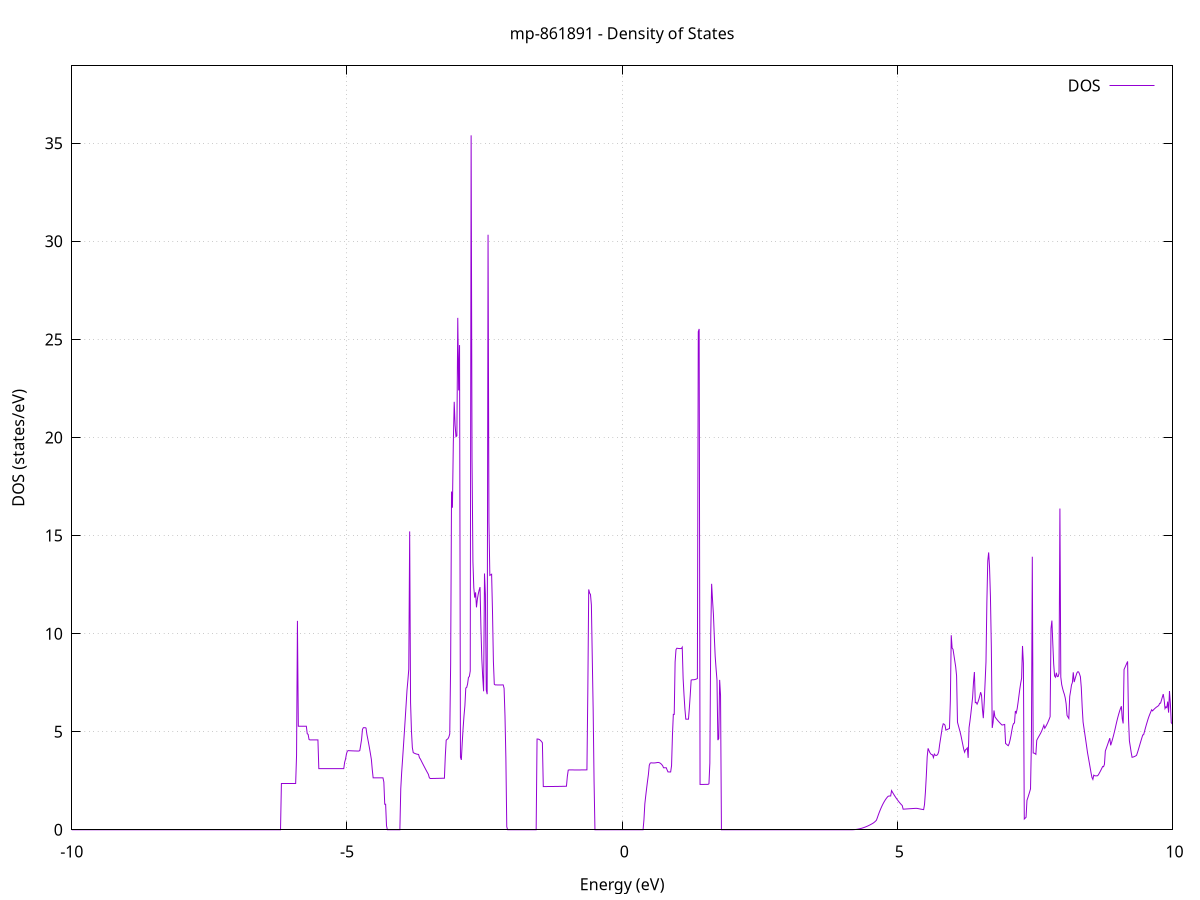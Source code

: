 set title 'mp-861891 - Density of States'
set xlabel 'Energy (eV)'
set ylabel 'DOS (states/eV)'
set grid
set xrange [-10:10]
set yrange [0:38.947]
set xzeroaxis lt -1
set terminal png size 800,600
set output 'mp-861891_dos_gnuplot.png'
plot '-' using 1:2 with lines title 'DOS'
-17.973900 0.000000
-17.957800 0.000000
-17.941600 0.000000
-17.925400 0.000000
-17.909200 0.000000
-17.893000 0.000000
-17.876800 0.000000
-17.860700 0.000000
-17.844500 0.000000
-17.828300 0.000000
-17.812100 0.000000
-17.795900 0.000000
-17.779700 0.000000
-17.763500 0.000000
-17.747400 0.000000
-17.731200 0.000000
-17.715000 0.000000
-17.698800 0.000000
-17.682600 0.000000
-17.666400 0.000000
-17.650200 0.000000
-17.634100 0.000000
-17.617900 0.000000
-17.601700 0.000000
-17.585500 0.000000
-17.569300 0.000000
-17.553100 0.000000
-17.537000 0.000000
-17.520800 0.000000
-17.504600 0.000000
-17.488400 0.000000
-17.472200 0.000000
-17.456000 0.000000
-17.439800 0.000000
-17.423700 0.000000
-17.407500 0.000000
-17.391300 0.000000
-17.375100 0.000000
-17.358900 0.000000
-17.342700 0.000000
-17.326500 0.000000
-17.310400 0.000000
-17.294200 0.000000
-17.278000 0.000000
-17.261800 0.000000
-17.245600 0.000000
-17.229400 0.000000
-17.213300 0.000000
-17.197100 0.000000
-17.180900 0.000000
-17.164700 0.000000
-17.148500 0.000000
-17.132300 0.000000
-17.116100 0.000000
-17.100000 0.000000
-17.083800 0.000000
-17.067600 0.000000
-17.051400 0.000000
-17.035200 0.000000
-17.019000 0.000000
-17.002800 0.000000
-16.986700 0.000000
-16.970500 0.000000
-16.954300 0.000000
-16.938100 0.000000
-16.921900 0.000000
-16.905700 0.000000
-16.889600 0.000000
-16.873400 0.000000
-16.857200 0.000000
-16.841000 0.000000
-16.824800 0.000000
-16.808600 0.000000
-16.792400 0.000000
-16.776300 0.000000
-16.760100 0.000000
-16.743900 0.000000
-16.727700 0.000000
-16.711500 0.000000
-16.695300 0.000000
-16.679200 0.000000
-16.663000 0.000000
-16.646800 0.000000
-16.630600 0.000000
-16.614400 0.000000
-16.598200 0.000000
-16.582000 0.000000
-16.565900 0.000000
-16.549700 0.000000
-16.533500 0.000000
-16.517300 0.000000
-16.501100 0.004200
-16.484900 0.597600
-16.468700 3.311900
-16.452600 3.933800
-16.436400 5.769100
-16.420200 7.607500
-16.404000 7.886800
-16.387800 7.887100
-16.371600 7.887300
-16.355500 7.884900
-16.339300 7.495500
-16.323100 5.729700
-16.306900 5.389600
-16.290700 4.063400
-16.274500 3.027200
-16.258300 2.885900
-16.242200 2.886000
-16.226000 2.886000
-16.209800 2.886000
-16.193600 2.886000
-16.177400 2.886000
-16.161200 2.886100
-16.145000 2.886100
-16.128900 2.886100
-16.112700 2.886100
-16.096500 2.886200
-16.080300 2.886200
-16.064100 2.886200
-16.047900 2.886200
-16.031800 2.886200
-16.015600 2.886300
-15.999400 2.886300
-15.983200 2.886300
-15.967000 2.886300
-15.950800 2.881600
-15.934600 2.805500
-15.918500 2.673900
-15.902300 2.638500
-15.886100 2.515000
-15.869900 2.495300
-15.853700 2.495300
-15.837500 2.495400
-15.821300 2.495400
-15.805200 2.495500
-15.789000 2.495500
-15.772800 2.495500
-15.756600 2.495600
-15.740400 2.495600
-15.724200 2.495700
-15.708100 2.495700
-15.691900 2.495700
-15.675700 2.495800
-15.659500 2.495800
-15.643300 2.495900
-15.627100 2.495900
-15.610900 2.496000
-15.594800 2.496000
-15.578600 2.496000
-15.562400 2.496100
-15.546200 2.496100
-15.530000 2.496200
-15.513800 2.496200
-15.497600 2.496300
-15.481500 2.496300
-15.465300 48.911100
-15.449100 45.718700
-15.432900 16.616600
-15.416700 16.616600
-15.400500 16.616600
-15.384400 6.981600
-15.368200 6.981600
-15.352000 6.981600
-15.335800 6.981600
-15.319600 6.981700
-15.303400 6.981700
-15.287200 6.981700
-15.271100 6.981700
-15.254900 6.981700
-15.238700 6.981700
-15.222500 8.073800
-15.206300 8.073800
-15.190100 8.073800
-15.173900 8.073800
-15.157800 8.073800
-15.141600 8.073800
-15.125400 8.073900
-15.109200 8.073900
-15.093000 8.073900
-15.076800 0.000000
-15.060700 0.000000
-15.044500 0.000000
-15.028300 0.000000
-15.012100 0.000000
-14.995900 0.000000
-14.979700 0.000000
-14.963500 0.000000
-14.947400 0.000000
-14.931200 0.000000
-14.915000 0.000000
-14.898800 0.000000
-14.882600 0.000000
-14.866400 0.000000
-14.850300 0.000000
-14.834100 0.000000
-14.817900 0.000000
-14.801700 0.000000
-14.785500 0.000000
-14.769300 0.000000
-14.753100 0.000000
-14.737000 0.000000
-14.720800 0.000000
-14.704600 0.000000
-14.688400 0.000000
-14.672200 0.000000
-14.656000 0.000000
-14.639800 0.000000
-14.623700 0.000000
-14.607500 0.000000
-14.591300 0.000000
-14.575100 0.000000
-14.558900 0.000000
-14.542700 0.000000
-14.526600 0.000000
-14.510400 0.000000
-14.494200 0.000000
-14.478000 0.000000
-14.461800 0.000000
-14.445600 0.000000
-14.429400 0.000000
-14.413300 0.000000
-14.397100 0.000000
-14.380900 0.000000
-14.364700 0.000000
-14.348500 0.000000
-14.332300 0.000000
-14.316100 0.000000
-14.300000 0.000000
-14.283800 0.000000
-14.267600 0.000000
-14.251400 0.000000
-14.235200 0.000000
-14.219000 0.000000
-14.202900 0.000000
-14.186700 0.000000
-14.170500 0.000000
-14.154300 0.000000
-14.138100 0.000000
-14.121900 0.000000
-14.105700 0.000000
-14.089600 0.000000
-14.073400 0.000000
-14.057200 0.000000
-14.041000 0.000000
-14.024800 0.000000
-14.008600 0.000000
-13.992400 0.000000
-13.976300 0.000000
-13.960100 0.000000
-13.943900 0.000000
-13.927700 0.000000
-13.911500 0.000000
-13.895300 0.000000
-13.879200 0.000000
-13.863000 0.000000
-13.846800 0.000000
-13.830600 0.000000
-13.814400 0.000000
-13.798200 0.000000
-13.782000 0.000000
-13.765900 0.000000
-13.749700 0.000000
-13.733500 0.000000
-13.717300 0.000000
-13.701100 0.000000
-13.684900 0.000000
-13.668700 0.000000
-13.652600 0.000000
-13.636400 0.000000
-13.620200 0.000000
-13.604000 0.000000
-13.587800 0.000000
-13.571600 0.000000
-13.555500 0.000000
-13.539300 0.000000
-13.523100 0.000000
-13.506900 0.000000
-13.490700 0.000000
-13.474500 0.000000
-13.458300 0.000000
-13.442200 0.000000
-13.426000 0.000000
-13.409800 0.000000
-13.393600 0.000000
-13.377400 0.000000
-13.361200 0.000000
-13.345000 0.000000
-13.328900 3.983600
-13.312700 1.060100
-13.296500 25.527900
-13.280300 3.268500
-13.264100 2.071200
-13.247900 2.071200
-13.231800 2.071100
-13.215600 2.071100
-13.199400 2.071000
-13.183200 2.071000
-13.167000 2.071000
-13.150800 2.070900
-13.134600 2.070900
-13.118500 2.070800
-13.102300 2.070800
-13.086100 2.070800
-13.069900 2.070700
-13.053700 2.070700
-13.037500 2.070700
-13.021400 2.070600
-13.005200 2.070600
-12.989000 2.070500
-12.972800 2.070500
-12.956600 2.070500
-12.940400 2.070400
-12.924200 2.070400
-12.908100 2.070300
-12.891900 2.070300
-12.875700 2.070300
-12.859500 2.070200
-12.843300 2.070200
-12.827100 2.070200
-12.810900 2.070100
-12.794800 2.084200
-12.778600 2.148100
-12.762400 2.237600
-12.746200 2.237500
-12.730000 2.330700
-12.713800 2.407800
-12.697700 2.424600
-12.681500 2.424500
-12.665300 2.424500
-12.649100 2.424500
-12.632900 2.424400
-12.616700 2.424400
-12.600500 2.424300
-12.584400 2.424300
-12.568200 2.424200
-12.552000 2.424200
-12.535800 2.424100
-12.519600 2.424100
-12.503400 2.424000
-12.487200 2.424000
-12.471100 2.423900
-12.454900 2.423900
-12.438700 2.423900
-12.422500 2.423800
-12.406300 2.423800
-12.390100 2.423700
-12.374000 2.423700
-12.357800 2.423600
-12.341600 2.480200
-12.325400 2.787300
-12.309200 3.829200
-12.293000 4.770400
-12.276800 4.769700
-12.260700 5.297000
-12.244500 6.577700
-12.228300 6.946500
-12.212100 7.061700
-12.195900 7.060600
-12.179700 6.912700
-12.163500 6.403200
-12.147400 4.737400
-12.131200 3.489200
-12.115000 3.488500
-12.098800 2.822700
-12.082600 0.839500
-12.066400 0.254400
-12.050300 0.008600
-12.034100 0.000000
-12.017900 0.000000
-12.001700 0.000000
-11.985500 0.000000
-11.969300 0.000000
-11.953100 0.000000
-11.937000 0.000000
-11.920800 0.000000
-11.904600 0.000000
-11.888400 0.000000
-11.872200 0.000000
-11.856000 0.000000
-11.839800 0.000000
-11.823700 0.000000
-11.807500 0.000000
-11.791300 0.000000
-11.775100 0.000000
-11.758900 0.000000
-11.742700 0.000000
-11.726600 0.000000
-11.710400 0.000000
-11.694200 0.000000
-11.678000 0.000000
-11.661800 0.000000
-11.645600 0.000000
-11.629400 0.000000
-11.613300 0.000000
-11.597100 0.000000
-11.580900 0.000000
-11.564700 0.000000
-11.548500 0.000000
-11.532300 0.000000
-11.516100 0.000000
-11.500000 0.000000
-11.483800 0.000000
-11.467600 0.000000
-11.451400 0.000000
-11.435200 0.000000
-11.419000 0.000000
-11.402900 0.000000
-11.386700 0.000000
-11.370500 0.000000
-11.354300 0.000000
-11.338100 0.000000
-11.321900 0.000000
-11.305700 0.000000
-11.289600 0.000000
-11.273400 0.000000
-11.257200 0.000000
-11.241000 0.000000
-11.224800 0.000000
-11.208600 0.000000
-11.192500 0.000000
-11.176300 0.000000
-11.160100 0.000000
-11.143900 0.000000
-11.127700 0.000000
-11.111500 0.000000
-11.095300 0.000000
-11.079200 0.000000
-11.063000 0.000000
-11.046800 0.000000
-11.030600 0.000000
-11.014400 0.000000
-10.998200 0.000000
-10.982000 0.000000
-10.965900 0.000000
-10.949700 0.000000
-10.933500 0.000000
-10.917300 0.000000
-10.901100 0.000000
-10.884900 0.000000
-10.868800 0.000000
-10.852600 0.000000
-10.836400 0.000000
-10.820200 0.000000
-10.804000 0.000000
-10.787800 0.000000
-10.771600 0.000000
-10.755500 0.000000
-10.739300 0.000000
-10.723100 0.000000
-10.706900 0.000000
-10.690700 0.000000
-10.674500 0.000000
-10.658300 0.000000
-10.642200 0.000000
-10.626000 0.000000
-10.609800 0.000000
-10.593600 0.000000
-10.577400 0.000000
-10.561200 0.000000
-10.545100 0.000000
-10.528900 0.000000
-10.512700 0.000000
-10.496500 0.000000
-10.480300 0.000000
-10.464100 0.000000
-10.447900 0.000000
-10.431800 0.000000
-10.415600 0.000000
-10.399400 0.000000
-10.383200 0.000000
-10.367000 0.000000
-10.350800 0.000000
-10.334600 0.000000
-10.318500 0.000000
-10.302300 0.000000
-10.286100 0.000000
-10.269900 0.000000
-10.253700 0.000000
-10.237500 0.000000
-10.221400 0.000000
-10.205200 0.000000
-10.189000 0.000000
-10.172800 0.000000
-10.156600 0.000000
-10.140400 0.000000
-10.124200 0.000000
-10.108100 0.000000
-10.091900 0.000000
-10.075700 0.000000
-10.059500 0.000000
-10.043300 0.000000
-10.027100 0.000000
-10.010900 0.000000
-9.994800 0.000000
-9.978600 0.000000
-9.962400 0.000000
-9.946200 0.000000
-9.930000 0.000000
-9.913800 0.000000
-9.897700 0.000000
-9.881500 0.000000
-9.865300 0.000000
-9.849100 0.000000
-9.832900 0.000000
-9.816700 0.000000
-9.800500 0.000000
-9.784400 0.000000
-9.768200 0.000000
-9.752000 0.000000
-9.735800 0.000000
-9.719600 0.000000
-9.703400 0.000000
-9.687200 0.000000
-9.671100 0.000000
-9.654900 0.000000
-9.638700 0.000000
-9.622500 0.000000
-9.606300 0.000000
-9.590100 0.000000
-9.574000 0.000000
-9.557800 0.000000
-9.541600 0.000000
-9.525400 0.000000
-9.509200 0.000000
-9.493000 0.000000
-9.476800 0.000000
-9.460700 0.000000
-9.444500 0.000000
-9.428300 0.000000
-9.412100 0.000000
-9.395900 0.000000
-9.379700 0.000000
-9.363600 0.000000
-9.347400 0.000000
-9.331200 0.000000
-9.315000 0.000000
-9.298800 0.000000
-9.282600 0.000000
-9.266400 0.000000
-9.250300 0.000000
-9.234100 0.000000
-9.217900 0.000000
-9.201700 0.000000
-9.185500 0.000000
-9.169300 0.000000
-9.153100 0.000000
-9.137000 0.000000
-9.120800 0.000000
-9.104600 0.000000
-9.088400 0.000000
-9.072200 0.000000
-9.056000 0.000000
-9.039900 0.000000
-9.023700 0.000000
-9.007500 0.000000
-8.991300 0.000000
-8.975100 0.000000
-8.958900 0.000000
-8.942700 0.000000
-8.926600 0.000000
-8.910400 0.000000
-8.894200 0.000000
-8.878000 0.000000
-8.861800 0.000000
-8.845600 0.000000
-8.829400 0.000000
-8.813300 0.000000
-8.797100 0.000000
-8.780900 0.000000
-8.764700 0.000000
-8.748500 0.000000
-8.732300 0.000000
-8.716200 0.000000
-8.700000 0.000000
-8.683800 0.000000
-8.667600 0.000000
-8.651400 0.000000
-8.635200 0.000000
-8.619000 0.000000
-8.602900 0.000000
-8.586700 0.000000
-8.570500 0.000000
-8.554300 0.000000
-8.538100 0.000000
-8.521900 0.000000
-8.505700 0.000000
-8.489600 0.000000
-8.473400 0.000000
-8.457200 0.000000
-8.441000 0.000000
-8.424800 0.000000
-8.408600 0.000000
-8.392500 0.000000
-8.376300 0.000000
-8.360100 0.000000
-8.343900 0.000000
-8.327700 0.000000
-8.311500 0.000000
-8.295300 0.000000
-8.279200 0.000000
-8.263000 0.000000
-8.246800 0.000000
-8.230600 0.000000
-8.214400 0.000000
-8.198200 0.000000
-8.182000 0.000000
-8.165900 0.000000
-8.149700 0.000000
-8.133500 0.000000
-8.117300 0.000000
-8.101100 0.000000
-8.084900 0.000000
-8.068800 0.000000
-8.052600 0.000000
-8.036400 0.000000
-8.020200 0.000000
-8.004000 0.000000
-7.987800 0.000000
-7.971600 0.000000
-7.955500 0.000000
-7.939300 0.000000
-7.923100 0.000000
-7.906900 0.000000
-7.890700 0.000000
-7.874500 0.000000
-7.858400 0.000000
-7.842200 0.000000
-7.826000 0.000000
-7.809800 0.000000
-7.793600 0.000000
-7.777400 0.000000
-7.761200 0.000000
-7.745100 0.000000
-7.728900 0.000000
-7.712700 0.000000
-7.696500 0.000000
-7.680300 0.000000
-7.664100 0.000000
-7.647900 0.000000
-7.631800 0.000000
-7.615600 0.000000
-7.599400 0.000000
-7.583200 0.000000
-7.567000 0.000000
-7.550800 0.000000
-7.534700 0.000000
-7.518500 0.000000
-7.502300 0.000000
-7.486100 0.000000
-7.469900 0.000000
-7.453700 0.000000
-7.437500 0.000000
-7.421400 0.000000
-7.405200 0.000000
-7.389000 0.000000
-7.372800 0.000000
-7.356600 0.000000
-7.340400 0.000000
-7.324200 0.000000
-7.308100 0.000000
-7.291900 0.000000
-7.275700 0.000000
-7.259500 0.000000
-7.243300 0.000000
-7.227100 0.000000
-7.211000 0.000000
-7.194800 0.000000
-7.178600 0.000000
-7.162400 0.000000
-7.146200 0.000000
-7.130000 0.000000
-7.113800 0.000000
-7.097700 0.000000
-7.081500 0.000000
-7.065300 0.000000
-7.049100 0.000000
-7.032900 0.000000
-7.016700 0.000000
-7.000500 0.000000
-6.984400 0.000000
-6.968200 0.000000
-6.952000 0.000000
-6.935800 0.000000
-6.919600 0.000000
-6.903400 0.000000
-6.887300 0.000000
-6.871100 0.000000
-6.854900 0.000000
-6.838700 0.000000
-6.822500 0.000000
-6.806300 0.000000
-6.790100 0.000000
-6.774000 0.000000
-6.757800 0.000000
-6.741600 0.000000
-6.725400 0.000000
-6.709200 0.000000
-6.693000 0.000000
-6.676800 0.000000
-6.660700 0.000000
-6.644500 0.000000
-6.628300 0.000000
-6.612100 0.000000
-6.595900 0.000000
-6.579700 0.000000
-6.563600 0.000000
-6.547400 0.000000
-6.531200 0.000000
-6.515000 0.000000
-6.498800 0.000000
-6.482600 0.000000
-6.466400 0.000000
-6.450300 0.000000
-6.434100 0.000000
-6.417900 0.000000
-6.401700 0.000000
-6.385500 0.000000
-6.369300 0.000000
-6.353100 0.000000
-6.337000 0.000000
-6.320800 0.000000
-6.304600 0.000000
-6.288400 0.000000
-6.272200 0.000000
-6.256000 0.000000
-6.239900 0.000000
-6.223700 0.000000
-6.207500 0.000000
-6.191300 2.359300
-6.175100 2.359200
-6.158900 2.359200
-6.142700 2.359100
-6.126600 2.359100
-6.110400 2.359100
-6.094200 2.359000
-6.078000 2.359000
-6.061800 2.358900
-6.045600 2.358900
-6.029500 2.358900
-6.013300 2.358800
-5.997100 2.358800
-5.980900 2.358800
-5.964700 2.358700
-5.948500 2.358700
-5.932300 2.358700
-5.916200 3.791100
-5.900000 10.651400
-5.883800 5.277600
-5.867600 5.277500
-5.851400 5.277500
-5.835200 5.277400
-5.819000 5.277400
-5.802900 5.277400
-5.786700 5.277400
-5.770500 5.277300
-5.754300 5.277300
-5.738100 5.277300
-5.721900 4.896700
-5.705800 4.867100
-5.689600 4.606400
-5.673400 4.580600
-5.657200 4.580600
-5.641000 4.580600
-5.624800 4.580600
-5.608600 4.580700
-5.592500 4.580700
-5.576300 4.580700
-5.560100 4.580700
-5.543900 4.580800
-5.527700 4.580800
-5.511500 3.117800
-5.495300 3.117800
-5.479200 3.117800
-5.463000 3.117700
-5.446800 3.117700
-5.430600 3.117600
-5.414400 3.117600
-5.398200 3.117600
-5.382100 3.117500
-5.365900 3.117500
-5.349700 3.117500
-5.333500 3.117400
-5.317300 3.117400
-5.301100 3.117400
-5.284900 3.117400
-5.268800 3.117300
-5.252600 3.117300
-5.236400 3.117300
-5.220200 3.117300
-5.204000 3.117200
-5.187800 3.117200
-5.171600 3.117200
-5.155500 3.117200
-5.139300 3.117200
-5.123100 3.117100
-5.106900 3.117100
-5.090700 3.117100
-5.074500 3.117100
-5.058400 3.117100
-5.042200 3.441800
-5.026000 3.603800
-5.009800 3.861300
-4.993600 4.008800
-4.977400 4.035100
-4.961200 4.032300
-4.945100 4.029600
-4.928900 4.027200
-4.912700 4.024900
-4.896500 4.022800
-4.880300 4.021000
-4.864100 4.019300
-4.847900 4.017800
-4.831800 4.016500
-4.815600 4.015500
-4.799400 4.014600
-4.783200 4.013900
-4.767000 4.038800
-4.750800 4.315400
-4.734700 4.605700
-4.718500 5.116600
-4.702300 5.205000
-4.686100 5.205400
-4.669900 5.206000
-4.653700 5.185500
-4.637500 4.856500
-4.621400 4.627200
-4.605200 4.385400
-4.589000 4.130800
-4.572800 3.863600
-4.556600 3.583700
-4.540400 3.065100
-4.524200 2.647100
-4.508100 2.647200
-4.491900 2.647400
-4.475700 2.647500
-4.459500 2.647700
-4.443300 2.647900
-4.427100 2.648200
-4.411000 2.648400
-4.394800 2.648700
-4.378600 2.649000
-4.362400 2.649300
-4.346200 2.649600
-4.330000 2.434700
-4.313800 1.302900
-4.297700 1.303000
-4.281500 0.203800
-4.265300 0.000000
-4.249100 0.000000
-4.232900 0.000000
-4.216700 0.000000
-4.200600 0.000000
-4.184400 0.000000
-4.168200 0.000000
-4.152000 0.000000
-4.135800 0.000000
-4.119600 0.000000
-4.103400 0.000000
-4.087300 0.000000
-4.071100 0.000000
-4.054900 0.000000
-4.038700 0.000000
-4.022500 2.092600
-4.006300 2.916800
-3.990100 3.576300
-3.974000 4.252000
-3.957800 4.944100
-3.941600 5.652400
-3.925400 6.377000
-3.909200 7.117900
-3.893000 7.621300
-3.876900 8.187000
-3.860700 15.212300
-3.844500 6.485900
-3.828300 5.038200
-3.812100 4.189500
-3.795900 3.934700
-3.779700 3.909800
-3.763600 3.888500
-3.747400 3.870900
-3.731200 3.856900
-3.715000 3.846600
-3.698800 3.839900
-3.682600 3.671200
-3.666400 3.610000
-3.650300 3.518400
-3.634100 3.427800
-3.617900 3.338400
-3.601700 3.250200
-3.585500 3.163000
-3.569300 3.077100
-3.553200 2.992200
-3.537000 2.908500
-3.520800 2.826000
-3.504600 2.663800
-3.488400 2.613000
-3.472200 2.614100
-3.456000 2.615100
-3.439900 2.616100
-3.423700 2.617100
-3.407500 2.618100
-3.391300 2.619100
-3.375100 2.620100
-3.358900 2.621100
-3.342700 2.622100
-3.326600 2.623100
-3.310400 2.624100
-3.294200 2.625100
-3.278000 2.626100
-3.261800 2.627100
-3.245600 2.628100
-3.229500 2.629000
-3.213300 3.752800
-3.197100 4.569500
-3.180900 4.609200
-3.164700 4.641100
-3.148500 4.730500
-3.132300 4.890700
-3.116200 8.432700
-3.100000 17.245600
-3.083800 16.420900
-3.067600 19.728500
-3.051400 21.818900
-3.035200 20.630500
-3.019000 20.042700
-3.002900 20.086400
-2.986700 26.100800
-2.970500 22.402700
-2.954300 24.711800
-2.938100 3.707200
-2.921900 3.562900
-2.905800 4.431600
-2.889600 5.181100
-2.873400 5.811600
-2.857200 6.323000
-2.841000 7.227100
-2.824800 7.254300
-2.808600 7.431300
-2.792500 7.766200
-2.776300 7.817100
-2.760100 8.093600
-2.743900 35.406800
-2.727700 18.950400
-2.711500 13.687600
-2.695300 12.342800
-2.679200 11.835700
-2.663000 12.105000
-2.646800 11.341000
-2.630600 11.753600
-2.614400 12.022800
-2.598200 12.218100
-2.582100 12.372700
-2.565900 10.296900
-2.549700 8.700900
-2.533500 7.785900
-2.517300 7.060900
-2.501100 13.066300
-2.484900 11.973400
-2.468800 7.121200
-2.452600 6.913400
-2.436400 30.339000
-2.420200 15.665100
-2.404000 12.970200
-2.387800 12.998900
-2.371700 13.028100
-2.355500 11.105800
-2.339300 8.577900
-2.323100 7.421300
-2.306900 7.387400
-2.290700 7.385900
-2.274500 7.384700
-2.258400 7.383900
-2.242200 7.383500
-2.226000 7.383400
-2.209800 7.383700
-2.193600 7.384300
-2.177400 7.385300
-2.161200 7.386700
-2.145100 7.211400
-2.128900 5.813700
-2.112700 3.662000
-2.096500 0.153600
-2.080300 0.000000
-2.064100 0.000000
-2.048000 0.000000
-2.031800 0.000000
-2.015600 0.000000
-1.999400 0.000000
-1.983200 0.000000
-1.967000 0.000000
-1.950800 0.000000
-1.934700 0.000000
-1.918500 0.000000
-1.902300 0.000000
-1.886100 0.000000
-1.869900 0.000000
-1.853700 0.000000
-1.837500 0.000000
-1.821400 0.000000
-1.805200 0.000000
-1.789000 0.000000
-1.772800 0.000000
-1.756600 0.000000
-1.740400 0.000000
-1.724300 0.000000
-1.708100 0.000000
-1.691900 0.000000
-1.675700 0.000000
-1.659500 0.000000
-1.643300 0.000000
-1.627100 0.000000
-1.611000 0.000000
-1.594800 0.000000
-1.578600 0.000000
-1.562400 0.000000
-1.546200 4.626400
-1.530000 4.626200
-1.513800 4.613500
-1.497700 4.588200
-1.481500 4.550300
-1.465300 4.499900
-1.449100 4.437000
-1.432900 2.204100
-1.416700 2.204200
-1.400600 2.204300
-1.384400 2.204400
-1.368200 2.204600
-1.352000 2.204900
-1.335800 2.205200
-1.319600 2.205500
-1.303400 2.205900
-1.287300 2.206300
-1.271100 2.206700
-1.254900 2.207200
-1.238700 2.207800
-1.222500 2.208300
-1.206300 2.209000
-1.190100 2.209600
-1.174000 2.210300
-1.157800 2.211100
-1.141600 2.211900
-1.125400 2.212700
-1.109200 2.213600
-1.093000 2.214500
-1.076900 2.215500
-1.060700 2.216500
-1.044500 2.217500
-1.028300 2.218600
-1.012100 2.219700
-0.995900 2.717200
-0.979700 3.040500
-0.963600 3.053400
-0.947400 3.052800
-0.931200 3.052300
-0.915000 3.051800
-0.898800 3.051400
-0.882600 3.051000
-0.866400 3.050800
-0.850300 3.050600
-0.834100 3.050500
-0.817900 3.050400
-0.801700 3.050400
-0.785500 3.050500
-0.769300 3.050700
-0.753200 3.050900
-0.737000 3.051200
-0.720800 3.051600
-0.704600 3.052100
-0.688400 3.052600
-0.672200 3.053200
-0.656000 3.053900
-0.639900 3.055700
-0.623700 7.071500
-0.607500 12.253400
-0.591300 12.071900
-0.575100 11.993800
-0.558900 11.457800
-0.542800 8.769600
-0.526600 6.120500
-0.510400 2.490200
-0.494200 0.000000
-0.478000 0.000000
-0.461800 0.000000
-0.445600 0.000000
-0.429500 0.000000
-0.413300 0.000000
-0.397100 0.000000
-0.380900 0.000000
-0.364700 0.000000
-0.348500 0.000000
-0.332300 0.000000
-0.316200 0.000000
-0.300000 0.000000
-0.283800 0.000000
-0.267600 0.000000
-0.251400 0.000000
-0.235200 0.000000
-0.219100 0.000000
-0.202900 0.000000
-0.186700 0.000000
-0.170500 0.000000
-0.154300 0.000000
-0.138100 0.000000
-0.121900 0.000000
-0.105800 0.000000
-0.089600 0.000000
-0.073400 0.000000
-0.057200 0.000000
-0.041000 0.000000
-0.024800 0.000000
-0.008600 0.000000
0.007500 0.000000
0.023700 0.000000
0.039900 0.000000
0.056100 0.000000
0.072300 0.000000
0.088500 0.000000
0.104600 0.000000
0.120800 0.000000
0.137000 0.000000
0.153200 0.000000
0.169400 0.000000
0.185600 0.000000
0.201800 0.000000
0.217900 0.000000
0.234100 0.000000
0.250300 0.000000
0.266500 0.000000
0.282700 0.000000
0.298900 0.000000
0.315100 0.000000
0.331200 0.000000
0.347400 0.000000
0.363600 0.000000
0.379800 0.000000
0.396000 0.501300
0.412200 1.316600
0.428300 1.723800
0.444500 2.109000
0.460700 2.472300
0.476900 2.813500
0.493100 3.289800
0.509300 3.395400
0.525500 3.414900
0.541600 3.409500
0.557800 3.406600
0.574000 3.406200
0.590200 3.408300
0.606400 3.412900
0.622600 3.419900
0.638800 3.429400
0.654900 3.432800
0.671100 3.424000
0.687300 3.402900
0.703500 3.369700
0.719700 3.324200
0.735900 3.266500
0.752000 3.162300
0.768200 3.162200
0.784400 3.162500
0.800600 3.163400
0.816800 3.052700
0.833000 2.951000
0.849200 2.947800
0.865300 2.946500
0.881500 2.948400
0.897700 3.268000
0.913900 4.808200
0.930100 5.882900
0.946300 5.881600
0.962400 8.557600
0.978600 9.185200
0.994800 9.256500
1.011000 9.249100
1.027200 9.243500
1.043400 9.239700
1.059600 9.237700
1.075700 9.237500
1.091900 9.308200
1.108100 7.710600
1.124300 6.869000
1.140500 6.157200
1.156700 5.640400
1.172900 5.637600
1.189000 5.637600
1.205200 5.638400
1.221400 6.213800
1.237600 6.883600
1.253800 7.630300
1.270000 7.647900
1.286100 7.646400
1.302300 7.649600
1.318500 7.657800
1.334700 7.670700
1.350900 7.688500
1.367100 7.711200
1.383300 25.395600
1.399400 25.533900
1.415600 2.312500
1.431800 2.312600
1.448000 2.312800
1.464200 2.313000
1.480400 2.313200
1.496600 2.313400
1.512700 2.313600
1.528900 2.313800
1.545100 2.314000
1.561300 2.314300
1.577500 2.347200
1.593700 3.397100
1.609800 9.940600
1.626000 12.539700
1.642200 11.722000
1.658400 10.988700
1.674600 9.861200
1.690800 8.835500
1.707000 8.201400
1.723100 7.637400
1.739300 4.571400
1.755500 4.651600
1.771700 7.640900
1.787900 6.844300
1.804100 0.000000
1.820300 0.000000
1.836400 0.000000
1.852600 0.000000
1.868800 0.000000
1.885000 0.000000
1.901200 0.000000
1.917400 0.000000
1.933500 0.000000
1.949700 0.000000
1.965900 0.000000
1.982100 0.000000
1.998300 0.000000
2.014500 0.000000
2.030700 0.000000
2.046800 0.000000
2.063000 0.000000
2.079200 0.000000
2.095400 0.000000
2.111600 0.000000
2.127800 0.000000
2.144000 0.000000
2.160100 0.000000
2.176300 0.000000
2.192500 0.000000
2.208700 0.000000
2.224900 0.000000
2.241100 0.000000
2.257200 0.000000
2.273400 0.000000
2.289600 0.000000
2.305800 0.000000
2.322000 0.000000
2.338200 0.000000
2.354400 0.000000
2.370500 0.000000
2.386700 0.000000
2.402900 0.000000
2.419100 0.000000
2.435300 0.000000
2.451500 0.000000
2.467700 0.000000
2.483800 0.000000
2.500000 0.000000
2.516200 0.000000
2.532400 0.000000
2.548600 0.000000
2.564800 0.000000
2.580900 0.000000
2.597100 0.000000
2.613300 0.000000
2.629500 0.000000
2.645700 0.000000
2.661900 0.000000
2.678100 0.000000
2.694200 0.000000
2.710400 0.000000
2.726600 0.000000
2.742800 0.000000
2.759000 0.000000
2.775200 0.000000
2.791300 0.000000
2.807500 0.000000
2.823700 0.000000
2.839900 0.000000
2.856100 0.000000
2.872300 0.000000
2.888500 0.000000
2.904600 0.000000
2.920800 0.000000
2.937000 0.000000
2.953200 0.000000
2.969400 0.000000
2.985600 0.000000
3.001800 0.000000
3.017900 0.000000
3.034100 0.000000
3.050300 0.000000
3.066500 0.000000
3.082700 0.000000
3.098900 0.000000
3.115000 0.000000
3.131200 0.000000
3.147400 0.000000
3.163600 0.000000
3.179800 0.000000
3.196000 0.000000
3.212200 0.000000
3.228300 0.000000
3.244500 0.000000
3.260700 0.000000
3.276900 0.000000
3.293100 0.000000
3.309300 0.000000
3.325500 0.000000
3.341600 0.000000
3.357800 0.000000
3.374000 0.000000
3.390200 0.000000
3.406400 0.000000
3.422600 0.000000
3.438700 0.000000
3.454900 0.000000
3.471100 0.000000
3.487300 0.000000
3.503500 0.000000
3.519700 0.000000
3.535900 0.000000
3.552000 0.000000
3.568200 0.000000
3.584400 0.000000
3.600600 0.000000
3.616800 0.000000
3.633000 0.000000
3.649200 0.000000
3.665300 0.000000
3.681500 0.000000
3.697700 0.000000
3.713900 0.000000
3.730100 0.000000
3.746300 0.000000
3.762400 0.000000
3.778600 0.000000
3.794800 0.000000
3.811000 0.000000
3.827200 0.000000
3.843400 0.000000
3.859600 0.000000
3.875700 0.000000
3.891900 0.000000
3.908100 0.000000
3.924300 0.000000
3.940500 0.000000
3.956700 0.000000
3.972900 0.000000
3.989000 0.000000
4.005200 0.000000
4.021400 0.000000
4.037600 0.000000
4.053800 0.000000
4.070000 0.000000
4.086100 0.000000
4.102300 0.000000
4.118500 0.000000
4.134700 0.000000
4.150900 0.000000
4.167100 0.000100
4.183300 0.001100
4.199400 0.003200
4.215600 0.006500
4.231800 0.010800
4.248000 0.016300
4.264200 0.022800
4.280400 0.030500
4.296600 0.039300
4.312700 0.049200
4.328900 0.060200
4.345100 0.072300
4.361300 0.085500
4.377500 0.099800
4.393700 0.115300
4.409800 0.131800
4.426000 0.149500
4.442200 0.168200
4.458400 0.188100
4.474600 0.209100
4.490800 0.231200
4.507000 0.254400
4.523100 0.278700
4.539300 0.304100
4.555500 0.330800
4.571700 0.361600
4.587900 0.398000
4.604100 0.439800
4.620200 0.487200
4.636400 0.609600
4.652600 0.740100
4.668800 0.863400
4.685000 0.979600
4.701200 1.088600
4.717400 1.190400
4.733500 1.285100
4.749700 1.372600
4.765900 1.452900
4.782100 1.526100
4.798300 1.592100
4.814500 1.651000
4.830700 1.702700
4.846800 1.720500
4.863000 1.723400
4.879200 1.724200
4.895400 1.999300
4.911600 1.918700
4.927800 1.841300
4.943900 1.766800
4.960100 1.695500
4.976300 1.627200
4.992500 1.562000
5.008700 1.499900
5.024900 1.440800
5.041100 1.384800
5.057200 1.331900
5.073400 1.282100
5.089600 1.235300
5.105800 1.049800
5.122000 1.053000
5.138200 1.056100
5.154400 1.059300
5.170500 1.062400
5.186700 1.065500
5.202900 1.068600
5.219100 1.071600
5.235300 1.074700
5.251500 1.077700
5.267600 1.080700
5.283800 1.083700
5.300000 1.086700
5.316200 1.089600
5.332400 1.092500
5.348600 1.092600
5.364800 1.087700
5.380900 1.078300
5.397100 1.068700
5.413300 1.059500
5.429500 1.050900
5.445700 1.042700
5.461900 1.035100
5.478100 1.027900
5.494200 1.290500
5.510400 1.916900
5.526600 2.738300
5.542800 3.719500
5.559000 4.150700
5.575200 4.039500
5.591300 3.935600
5.607500 3.868600
5.623700 3.830800
5.639900 3.822100
5.656100 3.680700
5.672300 3.859000
5.688500 3.804700
5.704600 3.786900
5.720800 3.805600
5.737000 3.860800
5.753200 4.001200
5.769400 4.353100
5.785600 4.642600
5.801800 4.941100
5.817900 5.230100
5.834100 5.404200
5.850300 5.383100
5.866500 5.333000
5.882700 5.080700
5.898900 5.103100
5.915000 5.124000
5.931200 5.143500
5.947400 5.161600
5.963600 6.578400
5.979800 9.918400
5.996000 9.259500
6.012200 9.204500
6.028300 8.904000
6.044500 8.604000
6.060700 8.304900
6.076900 7.848100
6.093100 5.485600
6.109300 5.314700
6.125500 5.145600
6.141600 4.978200
6.157800 4.782900
6.174000 4.557500
6.190200 4.332800
6.206400 4.108800
6.222600 3.956000
6.238700 4.077800
6.254900 4.110900
6.271100 4.173400
6.287300 3.666000
6.303500 5.204300
6.319700 5.533700
6.335900 5.912200
6.352000 6.325900
6.368200 6.763900
6.384400 7.532700
6.400600 8.043300
6.416800 6.479000
6.433000 6.496200
6.449100 6.404800
6.465300 6.508800
6.481500 6.649800
6.497700 6.817700
6.513900 7.013400
6.530100 6.858400
6.546300 6.151400
6.562400 5.691400
6.578600 6.473800
6.594800 7.504000
6.611000 8.558000
6.627200 11.608200
6.643400 13.713700
6.659600 14.139500
6.675700 13.380100
6.691900 11.885700
6.708100 9.348300
6.724300 5.191600
6.740500 5.483100
6.756700 6.084300
6.772800 5.760100
6.789000 5.698300
6.805200 5.639000
6.821400 5.582500
6.837600 5.528600
6.853800 5.477300
6.870000 5.428600
6.886100 5.382700
6.902300 5.340000
6.918500 5.348500
6.934700 5.358600
6.950900 5.369600
6.967100 4.397200
6.983300 4.365900
6.999400 4.318300
7.015600 4.286100
7.031800 4.387200
7.048000 4.565100
7.064200 4.789100
7.080400 5.059100
7.096500 5.297900
7.112700 5.421400
7.128900 5.443500
7.145100 6.054100
7.161300 5.959900
7.177500 6.170400
7.193700 6.486400
7.209800 6.834600
7.226000 7.182700
7.242200 7.481700
7.258400 7.727700
7.274600 9.370400
7.290800 8.488700
7.307000 0.548000
7.323100 0.592400
7.339300 0.637400
7.355500 1.497400
7.371700 1.635300
7.387900 1.779300
7.404100 1.929500
7.420200 2.085700
7.436400 4.445200
7.452600 13.921100
7.468800 3.916600
7.485000 3.907500
7.501200 3.884300
7.517400 3.847000
7.533500 4.561700
7.549700 4.650000
7.565900 4.734400
7.582100 4.814800
7.598300 4.893900
7.614500 4.984200
7.630700 5.087100
7.646800 5.202700
7.663000 5.330900
7.679200 5.175900
7.695400 5.252600
7.711600 5.338000
7.727800 5.432000
7.743900 5.534800
7.760100 5.646200
7.776300 5.766200
7.792500 10.264300
7.808700 10.665400
7.824900 9.508900
7.841100 8.461100
7.857200 7.845800
7.873400 7.779500
7.889600 8.004800
7.905800 7.807500
7.922000 7.813300
7.938200 7.971100
7.954400 16.379700
7.970500 7.786500
7.986700 7.402100
8.002900 7.205900
8.019100 7.041000
8.035300 6.907500
8.051500 6.717000
8.067600 6.416100
8.083800 5.833100
8.100000 5.748100
8.116200 5.675400
8.132400 6.798300
8.148600 7.072300
8.164800 7.380900
8.180900 7.505700
8.197100 8.027200
8.213300 7.530400
8.229500 7.690100
8.245700 7.843800
8.261900 7.991400
8.278000 8.056200
8.294200 8.048700
8.310400 7.942700
8.326600 7.802100
8.342800 7.250200
8.359000 6.262200
8.375200 5.493300
8.391300 5.183700
8.407500 4.875200
8.423700 4.563000
8.439900 4.246900
8.456100 3.928200
8.472300 3.672200
8.488500 3.413800
8.504600 3.153100
8.520800 2.890000
8.537000 2.661700
8.553200 2.567300
8.569400 2.785300
8.585600 2.753900
8.601700 2.749400
8.617900 2.749000
8.634100 2.751500
8.650300 2.790200
8.666500 2.869200
8.682700 2.952200
8.698900 3.039300
8.715000 3.130500
8.731200 3.225700
8.747400 3.215000
8.763600 3.341800
8.779800 4.016900
8.796000 4.144400
8.812200 4.273700
8.828300 4.404700
8.844500 4.537400
8.860700 4.671800
8.876900 4.306000
8.893100 4.450400
8.909300 4.607100
8.925400 4.776000
8.941600 4.957200
8.957800 5.150600
8.974000 5.354400
8.990200 5.549200
9.006400 5.729800
9.022600 5.896100
9.038700 6.048100
9.054900 6.185800
9.071100 6.299000
9.087300 5.661300
9.103500 5.420400
9.119700 8.169600
9.135900 8.274400
9.152000 8.378300
9.168200 8.481300
9.184400 8.583400
9.200600 5.668800
9.216800 4.536300
9.233000 4.243100
9.249100 3.947500
9.265300 3.694900
9.281500 3.705700
9.297700 3.721000
9.313900 3.740900
9.330100 3.765300
9.346300 3.794400
9.362400 3.925900
9.378600 4.073700
9.394800 4.227900
9.411000 4.382800
9.427200 4.535400
9.443400 4.685800
9.459600 4.833900
9.475700 4.846800
9.491900 5.020400
9.508100 5.189300
9.524300 5.351600
9.540500 5.501100
9.556700 5.652700
9.572800 5.784000
9.589000 5.899500
9.605200 6.010800
9.621400 6.118100
9.637600 6.061800
9.653800 6.112400
9.670000 6.158900
9.686100 6.201200
9.702300 6.239300
9.718500 6.273300
9.734700 6.303000
9.750900 6.342600
9.767100 6.447500
9.783200 6.454200
9.799400 6.607200
9.815600 6.763700
9.831800 6.918300
9.848000 6.638000
9.864200 6.180000
9.880400 6.266800
9.896500 6.226700
9.912700 6.535300
9.928900 5.972700
9.945100 7.073400
9.961300 6.445900
9.977500 5.462800
9.993700 5.401800
10.009800 5.402100
10.026000 5.477400
10.042200 4.609400
10.058400 3.524300
10.074600 3.465400
10.090800 3.448200
10.106900 3.473300
10.123100 3.523100
10.139300 3.579600
10.155500 3.643400
10.171700 3.092700
10.187900 3.379300
10.204100 4.326700
10.220200 4.924800
10.236400 5.512000
10.252600 6.088300
10.268800 6.653900
10.285000 7.208600
10.301200 7.752500
10.317400 8.285600
10.333500 9.197800
10.349700 8.584000
10.365900 8.018000
10.382100 8.170500
10.398300 7.654300
10.414500 7.370200
10.430600 6.627800
10.446800 6.664500
10.463000 6.680000
10.479200 7.974000
10.495400 7.655600
10.511600 7.383200
10.527800 8.100200
10.543900 7.108500
10.560100 7.004600
10.576300 6.905700
10.592500 6.798900
10.608700 6.682800
10.624900 6.557300
10.641100 6.422500
10.657200 6.281700
10.673400 6.137100
10.689600 5.988400
10.705800 5.835800
10.722000 5.703200
10.738200 5.588300
10.754300 5.487200
10.770500 5.728300
10.786700 5.913500
10.802900 6.140000
10.819100 6.379400
10.835300 6.632600
10.851500 7.297000
10.867600 7.727700
10.883800 8.989000
10.900000 9.397800
10.916200 9.844300
10.932400 9.613600
10.948600 8.857500
10.964800 9.456700
10.980900 9.718000
10.997100 9.991900
11.013300 10.024800
11.029500 10.028800
11.045700 9.771200
11.061900 10.107000
11.078000 10.016100
11.094200 9.648400
11.110400 9.609400
11.126600 8.466600
11.142800 7.016900
11.159000 6.502200
11.175200 6.977400
11.191300 6.921900
11.207500 6.322900
11.223700 7.999500
11.239900 8.038900
11.256100 8.224900
11.272300 8.150700
11.288500 8.143800
11.304600 7.739700
11.320800 7.902700
11.337000 7.862700
11.353200 7.900500
11.369400 8.573700
11.385600 8.582300
11.401700 8.600200
11.417900 8.629900
11.434100 8.673400
11.450300 8.141900
11.466500 7.850300
11.482700 7.684900
11.498900 7.551000
11.515000 7.526100
11.531200 7.532500
11.547400 6.619300
11.563600 7.180000
11.579800 7.664900
11.596000 8.074600
11.612100 8.430400
11.628300 8.743300
11.644500 9.438500
11.660700 9.363000
11.676900 9.284800
11.693100 9.203900
11.709300 9.120200
11.725400 9.018000
11.741600 8.874300
11.757800 8.728500
11.774000 6.172000
11.790200 6.225700
11.806400 6.231900
11.822600 6.192100
11.838700 5.444400
11.854900 5.012200
11.871100 4.585200
11.887300 4.163400
11.903500 4.268100
11.919700 4.418900
11.935800 4.553100
11.952000 5.630200
11.968200 7.092200
11.984400 13.756900
12.000600 8.925000
12.016800 8.869500
12.033000 8.849600
12.049100 8.869900
12.065300 9.041900
12.081500 9.235800
12.097700 9.429400
12.113900 9.635800
12.130100 9.992500
12.146300 10.368100
12.162400 10.760300
12.178600 13.298600
12.194800 12.834900
12.211000 10.457900
12.227200 9.998400
12.243400 9.435600
12.259500 7.169400
12.275700 6.376200
12.291900 5.619000
12.308100 4.897500
12.324300 4.834300
12.340500 4.919100
12.356700 5.068200
12.372800 5.224700
12.389000 5.380600
12.405200 5.535800
12.421400 5.690300
12.437600 4.834200
12.453800 7.013400
12.470000 8.788900
12.486100 9.224700
12.502300 8.919600
12.518500 9.292400
12.534700 9.121400
12.550900 8.966400
12.567100 8.827500
12.583200 8.704600
12.599400 8.596800
12.615600 8.409900
12.631800 7.498000
12.648000 6.933600
12.664200 5.629100
12.680400 5.073000
12.696500 4.534300
12.712700 4.012900
12.728900 3.509000
12.745100 3.266000
12.761300 3.088700
12.777500 2.912600
12.793700 2.737800
12.809800 2.564300
12.826000 2.392000
12.842200 3.161700
12.858400 2.651200
12.874600 2.137200
12.890800 0.088300
12.906900 0.023800
12.923100 0.000200
12.939300 0.000000
12.955500 0.000000
12.971700 0.000000
12.987900 0.000000
13.004100 0.000000
13.020200 0.000000
13.036400 0.000000
13.052600 0.000000
13.068800 0.000000
13.085000 0.000000
13.101200 0.000000
13.117400 0.000000
13.133500 0.000000
13.149700 0.000000
13.165900 0.000000
13.182100 0.000000
13.198300 0.000000
13.214500 0.000000
13.230600 0.000000
13.246800 0.000000
13.263000 0.000000
13.279200 0.000000
13.295400 0.000000
13.311600 0.000000
13.327800 0.000000
13.343900 0.000000
13.360100 0.000000
13.376300 0.000000
13.392500 0.000000
13.408700 0.000000
13.424900 0.000000
13.441000 0.000000
13.457200 0.000000
13.473400 0.000000
13.489600 0.000000
13.505800 0.000000
13.522000 0.000000
13.538200 0.000000
13.554300 0.000000
13.570500 0.000000
13.586700 0.000000
13.602900 0.000000
13.619100 0.000000
13.635300 0.000000
13.651500 0.000000
13.667600 0.000000
13.683800 0.000000
13.700000 0.000000
13.716200 0.000000
13.732400 0.000000
13.748600 0.000000
13.764700 0.000000
13.780900 0.000000
13.797100 0.000000
13.813300 0.000000
13.829500 0.000000
13.845700 0.000000
13.861900 0.000000
13.878000 0.000000
13.894200 0.000000
13.910400 0.000000
13.926600 0.000000
13.942800 0.000000
13.959000 0.000000
13.975200 0.000000
13.991300 0.000000
14.007500 0.000000
14.023700 0.000000
14.039900 0.000000
14.056100 0.000000
14.072300 0.000000
14.088400 0.000000
14.104600 0.000000
14.120800 0.000000
14.137000 0.000000
14.153200 0.000000
14.169400 0.000000
14.185600 0.000000
14.201700 0.000000
14.217900 0.000000
14.234100 0.000000
14.250300 0.000000
14.266500 0.000000
14.282700 0.000000
14.298900 0.000000
14.315000 0.000000
14.331200 0.000000
14.347400 0.000000
14.363600 0.000000
14.379800 0.000000
14.396000 0.000000
e
